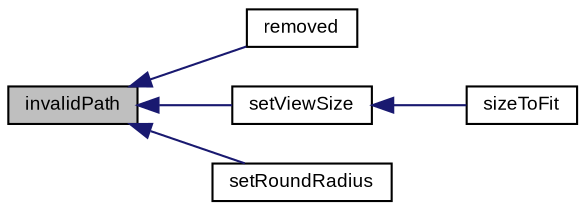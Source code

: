 digraph "invalidPath"
{
  bgcolor="transparent";
  edge [fontname="Arial",fontsize="9",labelfontname="Arial",labelfontsize="9"];
  node [fontname="Arial",fontsize="9",shape=record];
  rankdir="LR";
  Node1 [label="invalidPath",height=0.2,width=0.4,color="black", fillcolor="grey75", style="filled" fontcolor="black"];
  Node1 -> Node2 [dir="back",color="midnightblue",fontsize="9",style="solid",fontname="Arial"];
  Node2 [label="removed",height=0.2,width=0.4,color="black",URL="$class_v_s_t_g_u_i_1_1_c_text_button.html#a49265b3f3a104df683a4fb5867d09555",tooltip="view is removed from parent view "];
  Node1 -> Node3 [dir="back",color="midnightblue",fontsize="9",style="solid",fontname="Arial"];
  Node3 [label="setViewSize",height=0.2,width=0.4,color="black",URL="$class_v_s_t_g_u_i_1_1_c_text_button.html#ada1ffb857aa147620f2d01522b37569d",tooltip="set views size "];
  Node3 -> Node4 [dir="back",color="midnightblue",fontsize="9",style="solid",fontname="Arial"];
  Node4 [label="sizeToFit",height=0.2,width=0.4,color="black",URL="$class_v_s_t_g_u_i_1_1_c_text_button.html#a1f9f5eb3e6ae65118a2c1f15f15acab3",tooltip="resize view to optimal size "];
  Node1 -> Node5 [dir="back",color="midnightblue",fontsize="9",style="solid",fontname="Arial"];
  Node5 [label="setRoundRadius",height=0.2,width=0.4,color="black",URL="$class_v_s_t_g_u_i_1_1_c_text_button.html#ab363be506cee2b96a7906c1f76ff96c6"];
}
